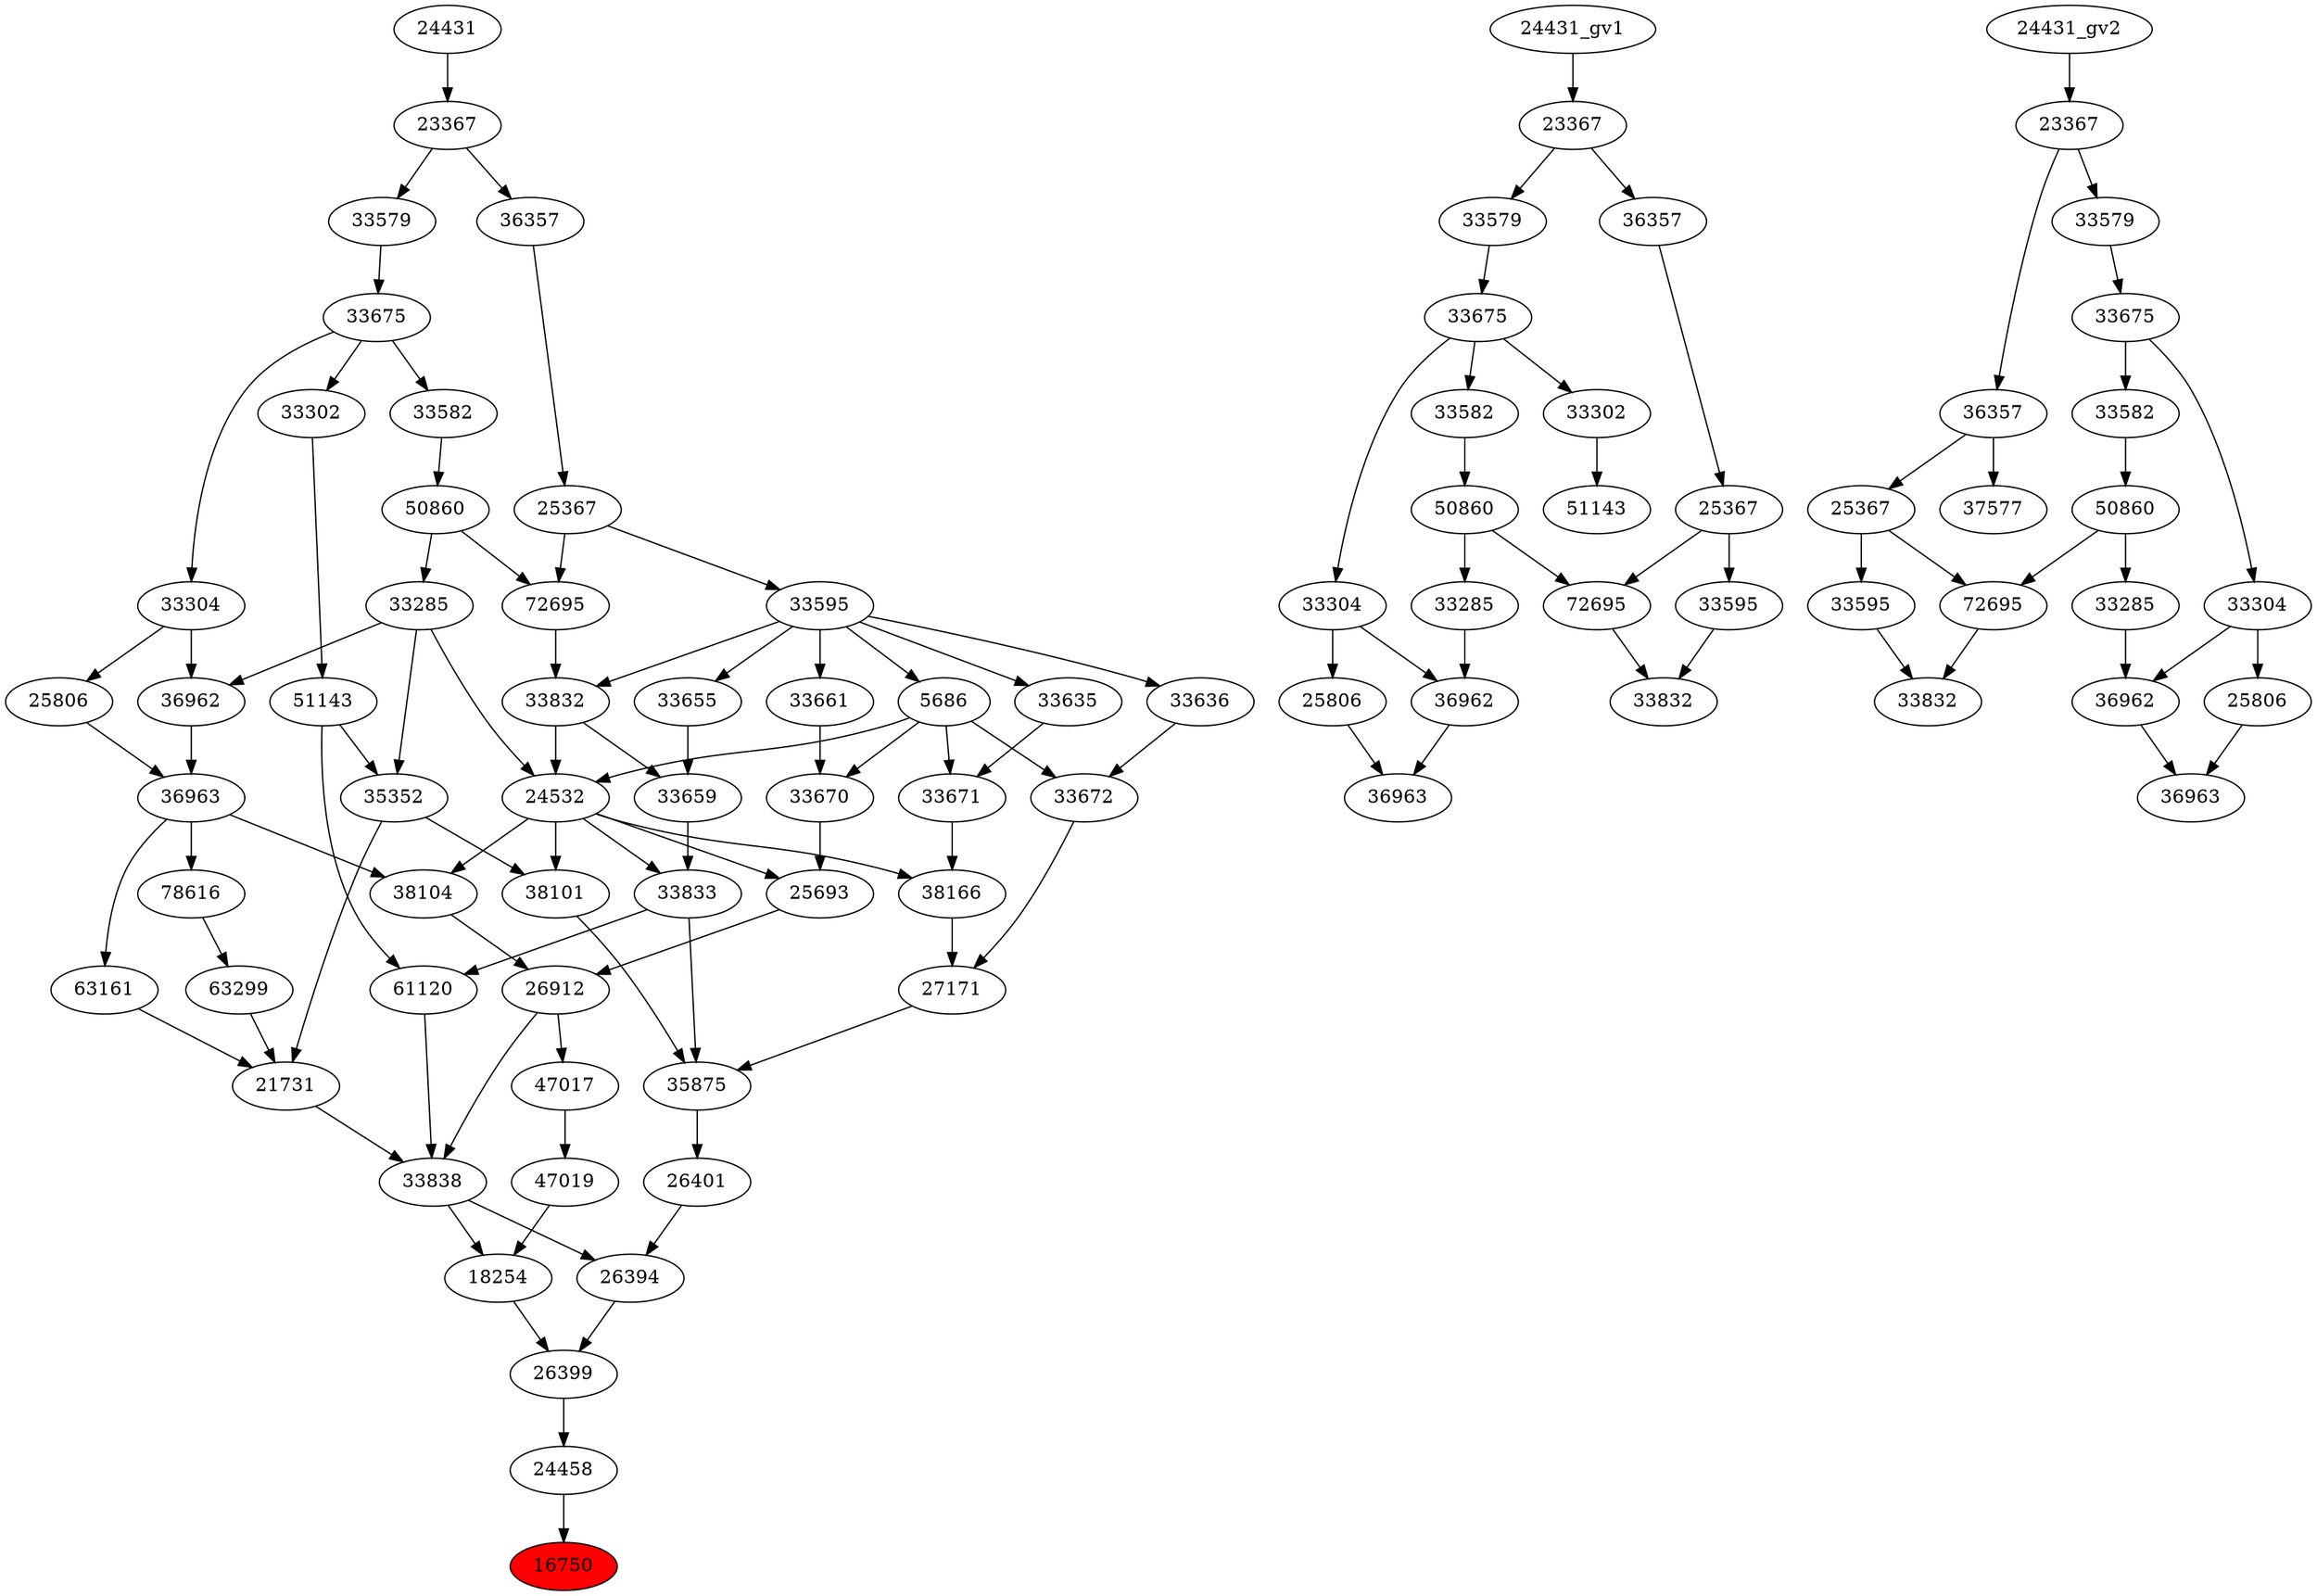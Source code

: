 strict digraph root {
	node [label="\N"];
	{
		node [fillcolor="",
			label="\N",
			style=""
		];
		16750		 [fillcolor=red,
			label=16750,
			style=filled];
		24458		 [label=24458];
		24458 -> 16750;
		26399		 [label=26399];
		26399 -> 24458;
		26394		 [label=26394];
		26394 -> 26399;
		18254		 [label=18254];
		18254 -> 26399;
		33838		 [label=33838];
		33838 -> 26394;
		33838 -> 18254;
		26401		 [label=26401];
		26401 -> 26394;
		47019		 [label=47019];
		47019 -> 18254;
		21731		 [label=21731];
		21731 -> 33838;
		26912		 [label=26912];
		26912 -> 33838;
		47017		 [label=47017];
		26912 -> 47017;
		61120		 [label=61120];
		61120 -> 33838;
		35875		 [label=35875];
		35875 -> 26401;
		47017 -> 47019;
		35352		 [label=35352];
		35352 -> 21731;
		38101		 [label=38101];
		35352 -> 38101;
		63161		 [label=63161];
		63161 -> 21731;
		63299		 [label=63299];
		63299 -> 21731;
		38104		 [label=38104];
		38104 -> 26912;
		25693		 [label=25693];
		25693 -> 26912;
		51143		 [label=51143];
		51143 -> 61120;
		51143 -> 35352;
		33833		 [label=33833];
		33833 -> 61120;
		33833 -> 35875;
		27171		 [label=27171];
		27171 -> 35875;
		38101 -> 35875;
		33285		 [label=33285];
		33285 -> 35352;
		24532		 [label=24532];
		33285 -> 24532;
		36962		 [label=36962];
		33285 -> 36962;
		36963		 [label=36963];
		36963 -> 63161;
		36963 -> 38104;
		78616		 [label=78616];
		36963 -> 78616;
		78616 -> 63299;
		24532 -> 38104;
		24532 -> 25693;
		24532 -> 33833;
		24532 -> 38101;
		38166		 [label=38166];
		24532 -> 38166;
		33670		 [label=33670];
		33670 -> 25693;
		33302		 [label=33302];
		33302 -> 51143;
		33659		 [label=33659];
		33659 -> 33833;
		33672		 [label=33672];
		33672 -> 27171;
		38166 -> 27171;
		50860		 [label=50860];
		50860 -> 33285;
		72695		 [label=72695];
		50860 -> 72695;
		36962 -> 36963;
		25806		 [label=25806];
		25806 -> 36963;
		5686		 [label=5686];
		5686 -> 24532;
		5686 -> 33670;
		5686 -> 33672;
		33671		 [label=33671];
		5686 -> 33671;
		33832		 [label=33832];
		33832 -> 24532;
		33832 -> 33659;
		33661		 [label=33661];
		33661 -> 33670;
		33675		 [label=33675];
		33675 -> 33302;
		33582		 [label=33582];
		33675 -> 33582;
		33304		 [label=33304];
		33675 -> 33304;
		33655		 [label=33655];
		33655 -> 33659;
		33636		 [label=33636];
		33636 -> 33672;
		33671 -> 38166;
		33582 -> 50860;
		33304 -> 36962;
		33304 -> 25806;
		33595		 [label=33595];
		33595 -> 5686;
		33595 -> 33832;
		33595 -> 33661;
		33595 -> 33655;
		33595 -> 33636;
		33635		 [label=33635];
		33595 -> 33635;
		72695 -> 33832;
		33579		 [label=33579];
		33579 -> 33675;
		33635 -> 33671;
		25367		 [label=25367];
		25367 -> 33595;
		25367 -> 72695;
		23367		 [label=23367];
		23367 -> 33579;
		36357		 [label=36357];
		23367 -> 36357;
		36357 -> 25367;
		24431		 [label=24431];
		24431 -> 23367;
	}
	{
		node [label="\N"];
		"51143_gv1"		 [label=51143];
		"33302_gv1"		 [label=33302];
		"33302_gv1" -> "51143_gv1";
		"33285_gv1"		 [label=33285];
		"36962_gv1"		 [label=36962];
		"33285_gv1" -> "36962_gv1";
		"50860_gv1"		 [label=50860];
		"50860_gv1" -> "33285_gv1";
		"72695_gv1"		 [label=72695];
		"50860_gv1" -> "72695_gv1";
		"36963_gv1"		 [label=36963];
		"36962_gv1" -> "36963_gv1";
		"25806_gv1"		 [label=25806];
		"25806_gv1" -> "36963_gv1";
		"33675_gv1"		 [label=33675];
		"33675_gv1" -> "33302_gv1";
		"33582_gv1"		 [label=33582];
		"33675_gv1" -> "33582_gv1";
		"33304_gv1"		 [label=33304];
		"33675_gv1" -> "33304_gv1";
		"33582_gv1" -> "50860_gv1";
		"33304_gv1" -> "36962_gv1";
		"33304_gv1" -> "25806_gv1";
		"33832_gv1"		 [label=33832];
		"72695_gv1" -> "33832_gv1";
		"33595_gv1"		 [label=33595];
		"33595_gv1" -> "33832_gv1";
		"33579_gv1"		 [label=33579];
		"33579_gv1" -> "33675_gv1";
		"25367_gv1"		 [label=25367];
		"25367_gv1" -> "72695_gv1";
		"25367_gv1" -> "33595_gv1";
		"23367_gv1"		 [label=23367];
		"23367_gv1" -> "33579_gv1";
		"36357_gv1"		 [label=36357];
		"23367_gv1" -> "36357_gv1";
		"36357_gv1" -> "25367_gv1";
		"24431_gv1" -> "23367_gv1";
	}
	{
		node [label="\N"];
		"33832_gv2"		 [label=33832];
		"72695_gv2"		 [label=72695];
		"72695_gv2" -> "33832_gv2";
		"33595_gv2"		 [label=33595];
		"33595_gv2" -> "33832_gv2";
		"50860_gv2"		 [label=50860];
		"50860_gv2" -> "72695_gv2";
		"33285_gv2"		 [label=33285];
		"50860_gv2" -> "33285_gv2";
		"33582_gv2"		 [label=33582];
		"33582_gv2" -> "50860_gv2";
		"36963_gv2"		 [label=36963];
		"36962_gv2"		 [label=36962];
		"36962_gv2" -> "36963_gv2";
		"25806_gv2"		 [label=25806];
		"25806_gv2" -> "36963_gv2";
		"25367_gv2"		 [label=25367];
		"25367_gv2" -> "72695_gv2";
		"25367_gv2" -> "33595_gv2";
		"33675_gv2"		 [label=33675];
		"33675_gv2" -> "33582_gv2";
		"33304_gv2"		 [label=33304];
		"33675_gv2" -> "33304_gv2";
		"33285_gv2" -> "36962_gv2";
		"33304_gv2" -> "36962_gv2";
		"33304_gv2" -> "25806_gv2";
		"36357_gv2"		 [label=36357];
		"36357_gv2" -> "25367_gv2";
		37577		 [label=37577];
		"36357_gv2" -> 37577;
		"33579_gv2"		 [label=33579];
		"33579_gv2" -> "33675_gv2";
		"23367_gv2"		 [label=23367];
		"23367_gv2" -> "36357_gv2";
		"23367_gv2" -> "33579_gv2";
		"24431_gv2" -> "23367_gv2";
	}
}
